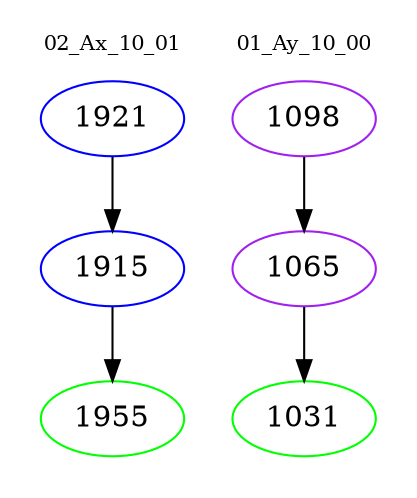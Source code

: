 digraph{
subgraph cluster_0 {
color = white
label = "02_Ax_10_01";
fontsize=10;
T0_1921 [label="1921", color="blue"]
T0_1921 -> T0_1915 [color="black"]
T0_1915 [label="1915", color="blue"]
T0_1915 -> T0_1955 [color="black"]
T0_1955 [label="1955", color="green"]
}
subgraph cluster_1 {
color = white
label = "01_Ay_10_00";
fontsize=10;
T1_1098 [label="1098", color="purple"]
T1_1098 -> T1_1065 [color="black"]
T1_1065 [label="1065", color="purple"]
T1_1065 -> T1_1031 [color="black"]
T1_1031 [label="1031", color="green"]
}
}
